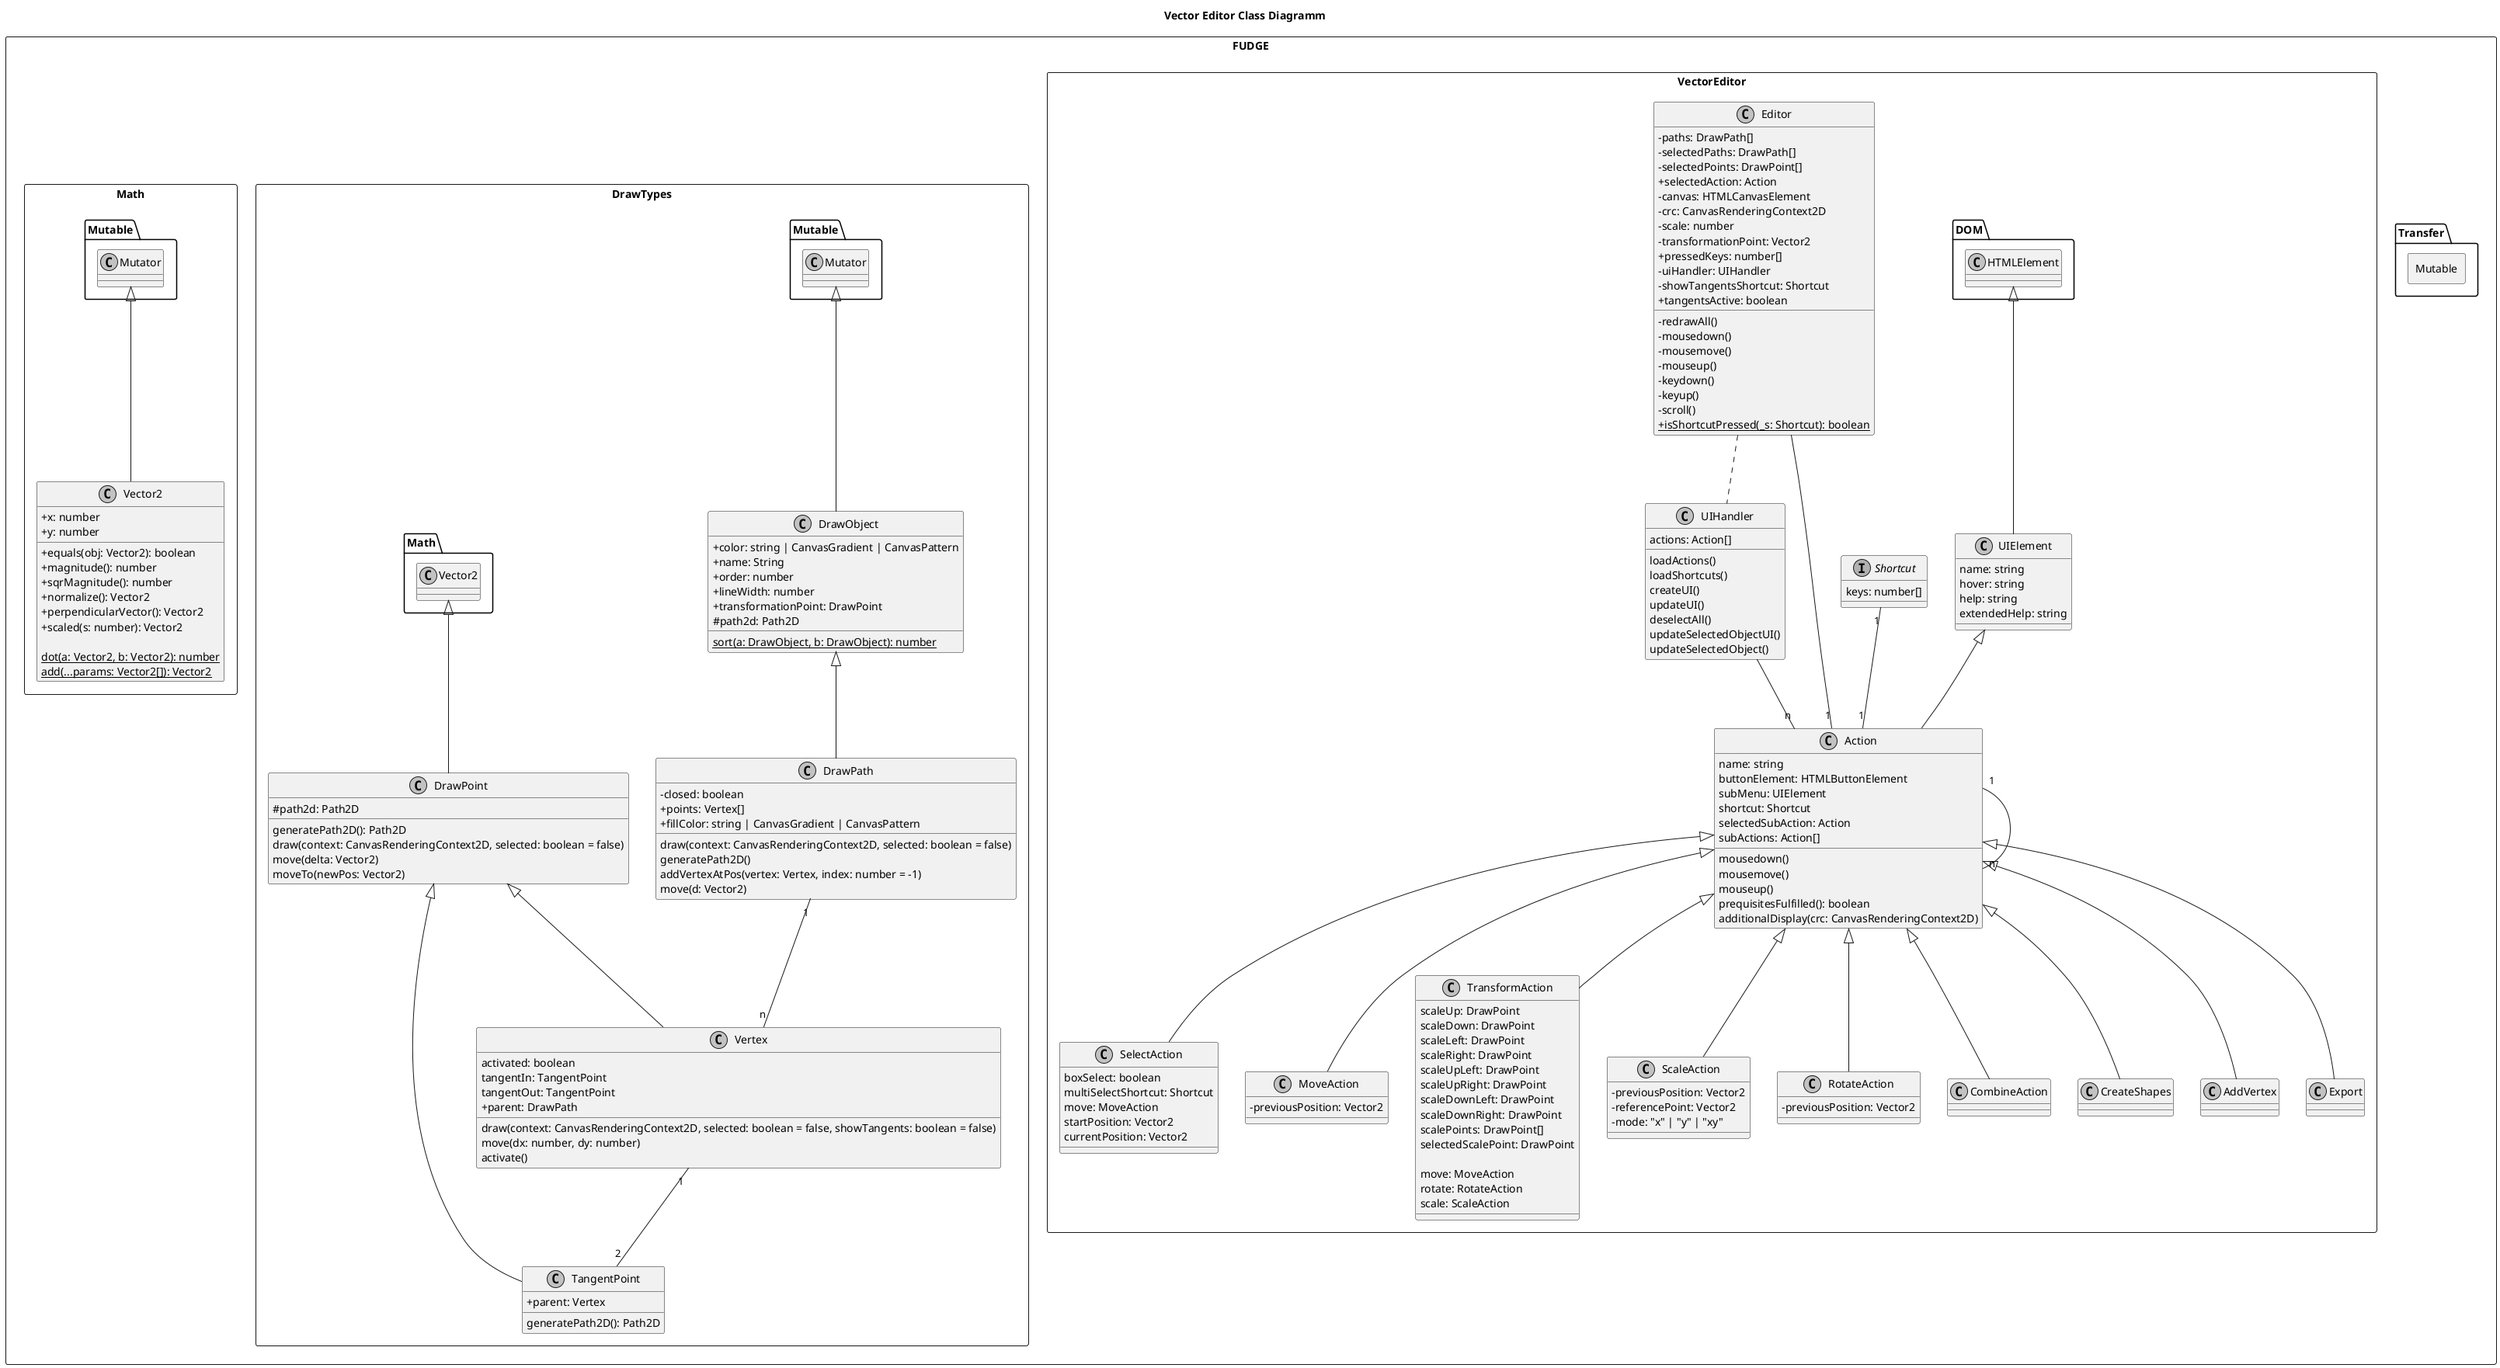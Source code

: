 @startuml VE Classes
skinparam monochrome true
skinparam componentStyle uml2
skinparam classAttributeIconSize 0
skinparam shadowing false
skinparam handwritten false

title Vector Editor Class Diagramm

' left to right direction
package FUDGE <<Rectangle>> {
	package Transfer {
		package Mutable <<Rectangle>>{
			
		}
	}

	package VectorEditor <<Rectangle>>{
		interface Shortcut{
			keys: number[]
		}
		class UIHandler{
			actions: Action[]
			loadActions()
			loadShortcuts()
			createUI()
			updateUI()
			deselectAll()
			updateSelectedObjectUI()
			updateSelectedObject()
		}

		class Editor{
			- paths: DrawPath[]
			- selectedPaths: DrawPath[]
			- selectedPoints: DrawPoint[]
			+ selectedAction: Action
			- canvas: HTMLCanvasElement
			- crc: CanvasRenderingContext2D
			- scale: number
			- transformationPoint: Vector2
			+ pressedKeys: number[]
			- uiHandler: UIHandler
			- showTangentsShortcut: Shortcut
			+ tangentsActive: boolean

			- redrawAll()
			- mousedown()
			- mousemove()
			- mouseup()
			- keydown()
			- keyup()
			- scroll()
			{static} + isShortcutPressed(_s: Shortcut): boolean

		}
		class UIElement extends DOM.HTMLElement{
			name: string
			hover: string
			help: string
			extendedHelp: string
			' element: HTMLElement
		}

		class Action extends UIElement{
			name: string
			buttonElement: HTMLButtonElement
			subMenu: UIElement
			shortcut: Shortcut
			selectedSubAction: Action
			subActions: Action[]
			' cursor: Image
			mousedown()
			mousemove()
			mouseup()
			prequisitesFulfilled(): boolean
			additionalDisplay(crc: CanvasRenderingContext2D)
		}

		class SelectAction extends Action {
			boxSelect: boolean
			multiSelectShortcut: Shortcut
			move: MoveAction
			startPosition: Vector2
			currentPosition: Vector2
		}
		class MoveAction extends Action {
			- previousPosition: Vector2
		}
		class TransformAction extends Action {
			scaleUp: DrawPoint
			scaleDown: DrawPoint
			scaleLeft: DrawPoint
			scaleRight: DrawPoint
			scaleUpLeft: DrawPoint
			scaleUpRight: DrawPoint
			scaleDownLeft: DrawPoint
			scaleDownRight: DrawPoint
			scalePoints: DrawPoint[]
			selectedScalePoint: DrawPoint
			
			move: MoveAction
			rotate: RotateAction
			scale: ScaleAction
		}
		class ScaleAction extends Action {
			- previousPosition: Vector2
			- referencePoint: Vector2
			- mode: "x" | "y" | "xy"
		}
		class RotateAction extends Action {
			- previousPosition: Vector2
		}
		class CombineAction extends Action {

		}
		class CreateShapes extends Action {

		}
		class AddVertex extends Action {

		}
		class Export extends Action {

		}

		'Associations
		Shortcut "1"-- "1"Action
		UIHandler -- "n" Action
		Editor -- "1" Action
		Editor .. UIHandler
		Action "1"--"n" Action
	}
	package DrawTypes <<Rectangle>>{
		class DrawObject extends Mutable.Mutator{
			+ color: string | CanvasGradient | CanvasPattern
			+ name: String
			+ order: number
			+ lineWidth: number
			+ transformationPoint: DrawPoint
			# path2d: Path2D
			{static} sort(a: DrawObject, b: DrawObject): number
		}

		class DrawPath extends DrawObject {
			- closed: boolean
			+ points: Vertex[]
			+ fillColor: string | CanvasGradient | CanvasPattern
			' + transformationPoint: Vector2;
			draw(context: CanvasRenderingContext2D, selected: boolean = false)
			generatePath2D()
			addVertexAtPos(vertex: Vertex, index: number = -1)
			move(d: Vector2)
		}

		class DrawPoint extends Math.Vector2{
			# path2d: Path2D
			generatePath2D(): Path2D
			draw(context: CanvasRenderingContext2D, selected: boolean = false)
			move(delta: Vector2)
			moveTo(newPos: Vector2)
		}

		class Vertex extends DrawPoint {
			activated: boolean
			tangentIn: TangentPoint
			tangentOut: TangentPoint
			+ parent: DrawPath
			draw(context: CanvasRenderingContext2D, selected: boolean = false, showTangents: boolean = false)
			move(dx: number, dy: number)
			activate()
		}

		class TangentPoint extends DrawPoint {
			+ parent: Vertex
			generatePath2D(): Path2D
		}

		' Associations
		DrawPath "1" -- "n" Vertex
		Vertex "1" -- "2" TangentPoint
	}

	package Math <<rectangle>> {
		class Vector2 extends Mutable.Mutator{
			+ x: number
			+ y: number

			+ equals(obj: Vector2): boolean
			+ magnitude(): number
			+ sqrMagnitude(): number
			+ normalize(): Vector2
			+ perpendicularVector(): Vector2
			+ scaled(s: number): Vector2

			{static} dot(a: Vector2, b: Vector2): number
			{static} add(...params: Vector2[]): Vector2
	}
}
@enduml